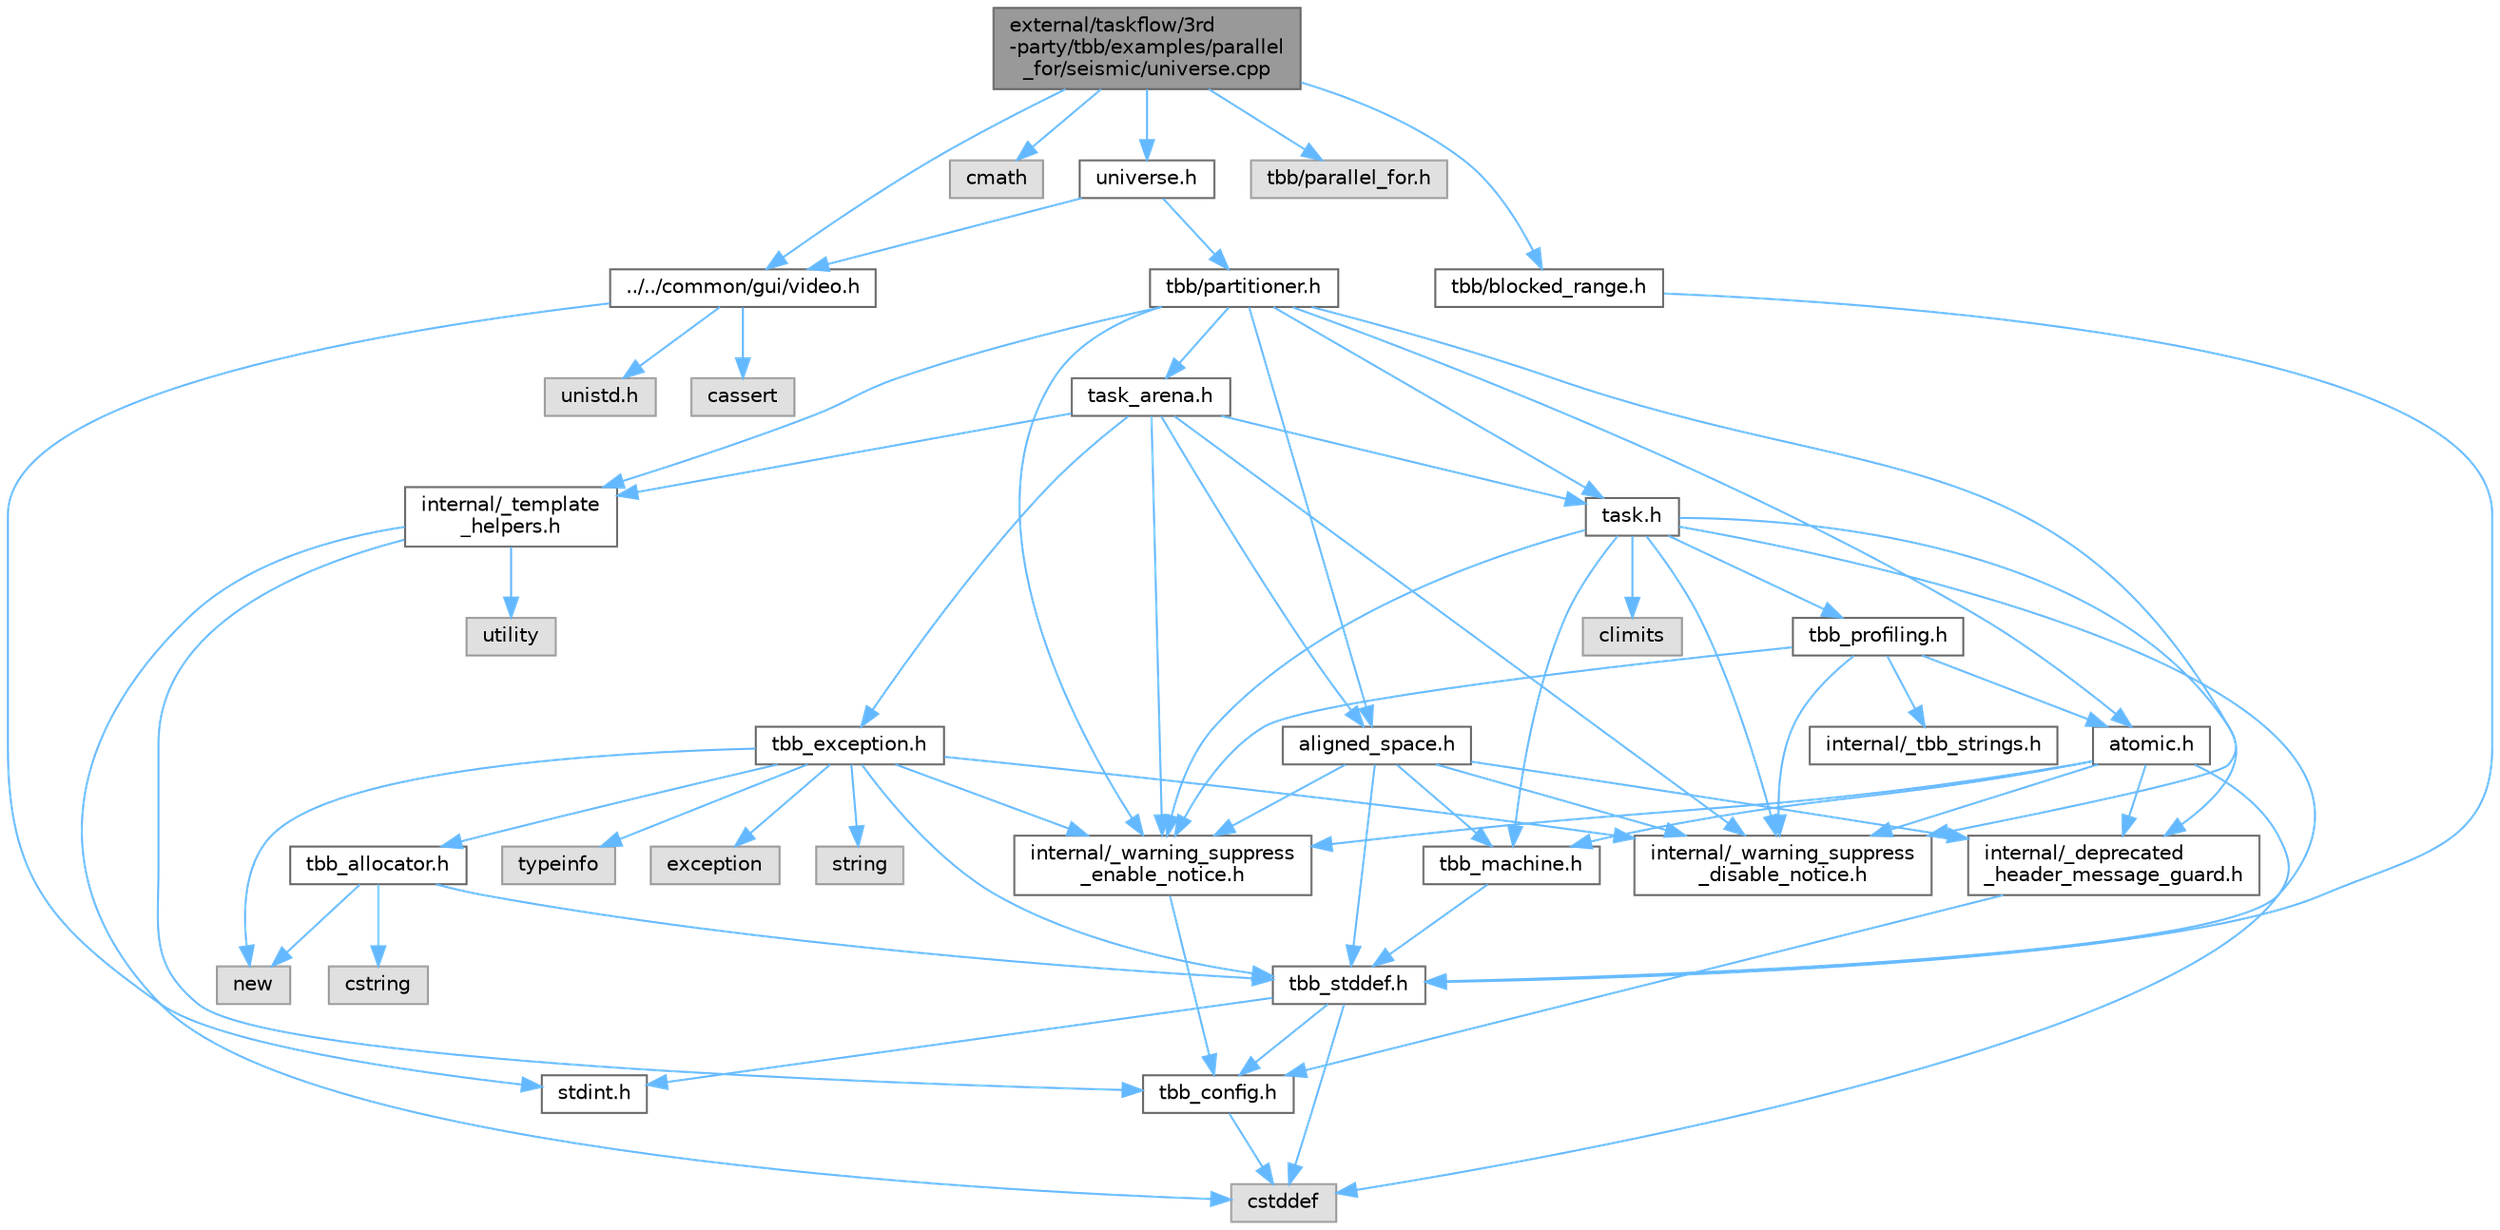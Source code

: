 digraph "external/taskflow/3rd-party/tbb/examples/parallel_for/seismic/universe.cpp"
{
 // LATEX_PDF_SIZE
  bgcolor="transparent";
  edge [fontname=Helvetica,fontsize=10,labelfontname=Helvetica,labelfontsize=10];
  node [fontname=Helvetica,fontsize=10,shape=box,height=0.2,width=0.4];
  Node1 [id="Node000001",label="external/taskflow/3rd\l-party/tbb/examples/parallel\l_for/seismic/universe.cpp",height=0.2,width=0.4,color="gray40", fillcolor="grey60", style="filled", fontcolor="black",tooltip=" "];
  Node1 -> Node2 [id="edge67_Node000001_Node000002",color="steelblue1",style="solid",tooltip=" "];
  Node2 [id="Node000002",label="../../common/gui/video.h",height=0.2,width=0.4,color="grey40", fillcolor="white", style="filled",URL="$3rd-party_2tbb_2examples_2common_2gui_2video_8h.html",tooltip=" "];
  Node2 -> Node3 [id="edge68_Node000002_Node000003",color="steelblue1",style="solid",tooltip=" "];
  Node3 [id="Node000003",label="cassert",height=0.2,width=0.4,color="grey60", fillcolor="#E0E0E0", style="filled",tooltip=" "];
  Node2 -> Node4 [id="edge69_Node000002_Node000004",color="steelblue1",style="solid",tooltip=" "];
  Node4 [id="Node000004",label="stdint.h",height=0.2,width=0.4,color="grey40", fillcolor="white", style="filled",URL="$stdint_8h.html",tooltip=" "];
  Node2 -> Node5 [id="edge70_Node000002_Node000005",color="steelblue1",style="solid",tooltip=" "];
  Node5 [id="Node000005",label="unistd.h",height=0.2,width=0.4,color="grey60", fillcolor="#E0E0E0", style="filled",tooltip=" "];
  Node1 -> Node6 [id="edge71_Node000001_Node000006",color="steelblue1",style="solid",tooltip=" "];
  Node6 [id="Node000006",label="cmath",height=0.2,width=0.4,color="grey60", fillcolor="#E0E0E0", style="filled",tooltip=" "];
  Node1 -> Node7 [id="edge72_Node000001_Node000007",color="steelblue1",style="solid",tooltip=" "];
  Node7 [id="Node000007",label="tbb/blocked_range.h",height=0.2,width=0.4,color="grey40", fillcolor="white", style="filled",URL="$blocked__range_8h.html",tooltip=" "];
  Node7 -> Node8 [id="edge73_Node000007_Node000008",color="steelblue1",style="solid",tooltip=" "];
  Node8 [id="Node000008",label="tbb_stddef.h",height=0.2,width=0.4,color="grey40", fillcolor="white", style="filled",URL="$tbb__stddef_8h.html",tooltip=" "];
  Node8 -> Node9 [id="edge74_Node000008_Node000009",color="steelblue1",style="solid",tooltip=" "];
  Node9 [id="Node000009",label="tbb_config.h",height=0.2,width=0.4,color="grey40", fillcolor="white", style="filled",URL="$tbb__config_8h.html",tooltip=" "];
  Node9 -> Node10 [id="edge75_Node000009_Node000010",color="steelblue1",style="solid",tooltip=" "];
  Node10 [id="Node000010",label="cstddef",height=0.2,width=0.4,color="grey60", fillcolor="#E0E0E0", style="filled",tooltip=" "];
  Node8 -> Node10 [id="edge76_Node000008_Node000010",color="steelblue1",style="solid",tooltip=" "];
  Node8 -> Node4 [id="edge77_Node000008_Node000004",color="steelblue1",style="solid",tooltip=" "];
  Node1 -> Node11 [id="edge78_Node000001_Node000011",color="steelblue1",style="solid",tooltip=" "];
  Node11 [id="Node000011",label="tbb/parallel_for.h",height=0.2,width=0.4,color="grey60", fillcolor="#E0E0E0", style="filled",tooltip=" "];
  Node1 -> Node12 [id="edge79_Node000001_Node000012",color="steelblue1",style="solid",tooltip=" "];
  Node12 [id="Node000012",label="universe.h",height=0.2,width=0.4,color="grey40", fillcolor="white", style="filled",URL="$3rd-party_2tbb_2examples_2parallel__for_2seismic_2universe_8h.html",tooltip=" "];
  Node12 -> Node2 [id="edge80_Node000012_Node000002",color="steelblue1",style="solid",tooltip=" "];
  Node12 -> Node13 [id="edge81_Node000012_Node000013",color="steelblue1",style="solid",tooltip=" "];
  Node13 [id="Node000013",label="tbb/partitioner.h",height=0.2,width=0.4,color="grey40", fillcolor="white", style="filled",URL="$partitioner_8h.html",tooltip=" "];
  Node13 -> Node14 [id="edge82_Node000013_Node000014",color="steelblue1",style="solid",tooltip=" "];
  Node14 [id="Node000014",label="internal/_warning_suppress\l_enable_notice.h",height=0.2,width=0.4,color="grey40", fillcolor="white", style="filled",URL="$__warning__suppress__enable__notice_8h.html",tooltip=" "];
  Node14 -> Node9 [id="edge83_Node000014_Node000009",color="steelblue1",style="solid",tooltip=" "];
  Node13 -> Node15 [id="edge84_Node000013_Node000015",color="steelblue1",style="solid",tooltip=" "];
  Node15 [id="Node000015",label="task.h",height=0.2,width=0.4,color="grey40", fillcolor="white", style="filled",URL="$task_8h.html",tooltip=" "];
  Node15 -> Node16 [id="edge85_Node000015_Node000016",color="steelblue1",style="solid",tooltip=" "];
  Node16 [id="Node000016",label="internal/_deprecated\l_header_message_guard.h",height=0.2,width=0.4,color="grey40", fillcolor="white", style="filled",URL="$__deprecated__header__message__guard_8h.html",tooltip=" "];
  Node16 -> Node9 [id="edge86_Node000016_Node000009",color="steelblue1",style="solid",tooltip=" "];
  Node15 -> Node14 [id="edge87_Node000015_Node000014",color="steelblue1",style="solid",tooltip=" "];
  Node15 -> Node8 [id="edge88_Node000015_Node000008",color="steelblue1",style="solid",tooltip=" "];
  Node15 -> Node17 [id="edge89_Node000015_Node000017",color="steelblue1",style="solid",tooltip=" "];
  Node17 [id="Node000017",label="tbb_machine.h",height=0.2,width=0.4,color="grey40", fillcolor="white", style="filled",URL="$tbb__machine_8h.html",tooltip=" "];
  Node17 -> Node8 [id="edge90_Node000017_Node000008",color="steelblue1",style="solid",tooltip=" "];
  Node15 -> Node18 [id="edge91_Node000015_Node000018",color="steelblue1",style="solid",tooltip=" "];
  Node18 [id="Node000018",label="tbb_profiling.h",height=0.2,width=0.4,color="grey40", fillcolor="white", style="filled",URL="$tbb__profiling_8h.html",tooltip=" "];
  Node18 -> Node14 [id="edge92_Node000018_Node000014",color="steelblue1",style="solid",tooltip=" "];
  Node18 -> Node19 [id="edge93_Node000018_Node000019",color="steelblue1",style="solid",tooltip=" "];
  Node19 [id="Node000019",label="internal/_tbb_strings.h",height=0.2,width=0.4,color="grey40", fillcolor="white", style="filled",URL="$__tbb__strings_8h.html",tooltip=" "];
  Node18 -> Node20 [id="edge94_Node000018_Node000020",color="steelblue1",style="solid",tooltip=" "];
  Node20 [id="Node000020",label="atomic.h",height=0.2,width=0.4,color="grey40", fillcolor="white", style="filled",URL="$external_2taskflow_23rd-party_2tbb_2include_2tbb_2atomic_8h.html",tooltip=" "];
  Node20 -> Node16 [id="edge95_Node000020_Node000016",color="steelblue1",style="solid",tooltip=" "];
  Node20 -> Node14 [id="edge96_Node000020_Node000014",color="steelblue1",style="solid",tooltip=" "];
  Node20 -> Node10 [id="edge97_Node000020_Node000010",color="steelblue1",style="solid",tooltip=" "];
  Node20 -> Node17 [id="edge98_Node000020_Node000017",color="steelblue1",style="solid",tooltip=" "];
  Node20 -> Node21 [id="edge99_Node000020_Node000021",color="steelblue1",style="solid",tooltip=" "];
  Node21 [id="Node000021",label="internal/_warning_suppress\l_disable_notice.h",height=0.2,width=0.4,color="grey40", fillcolor="white", style="filled",URL="$__warning__suppress__disable__notice_8h.html",tooltip=" "];
  Node18 -> Node21 [id="edge100_Node000018_Node000021",color="steelblue1",style="solid",tooltip=" "];
  Node15 -> Node22 [id="edge101_Node000015_Node000022",color="steelblue1",style="solid",tooltip=" "];
  Node22 [id="Node000022",label="climits",height=0.2,width=0.4,color="grey60", fillcolor="#E0E0E0", style="filled",tooltip=" "];
  Node15 -> Node21 [id="edge102_Node000015_Node000021",color="steelblue1",style="solid",tooltip=" "];
  Node13 -> Node23 [id="edge103_Node000013_Node000023",color="steelblue1",style="solid",tooltip=" "];
  Node23 [id="Node000023",label="task_arena.h",height=0.2,width=0.4,color="grey40", fillcolor="white", style="filled",URL="$task__arena_8h.html",tooltip=" "];
  Node23 -> Node14 [id="edge104_Node000023_Node000014",color="steelblue1",style="solid",tooltip=" "];
  Node23 -> Node15 [id="edge105_Node000023_Node000015",color="steelblue1",style="solid",tooltip=" "];
  Node23 -> Node24 [id="edge106_Node000023_Node000024",color="steelblue1",style="solid",tooltip=" "];
  Node24 [id="Node000024",label="tbb_exception.h",height=0.2,width=0.4,color="grey40", fillcolor="white", style="filled",URL="$tbb__exception_8h.html",tooltip=" "];
  Node24 -> Node14 [id="edge107_Node000024_Node000014",color="steelblue1",style="solid",tooltip=" "];
  Node24 -> Node8 [id="edge108_Node000024_Node000008",color="steelblue1",style="solid",tooltip=" "];
  Node24 -> Node25 [id="edge109_Node000024_Node000025",color="steelblue1",style="solid",tooltip=" "];
  Node25 [id="Node000025",label="exception",height=0.2,width=0.4,color="grey60", fillcolor="#E0E0E0", style="filled",tooltip=" "];
  Node24 -> Node26 [id="edge110_Node000024_Node000026",color="steelblue1",style="solid",tooltip=" "];
  Node26 [id="Node000026",label="new",height=0.2,width=0.4,color="grey60", fillcolor="#E0E0E0", style="filled",tooltip=" "];
  Node24 -> Node27 [id="edge111_Node000024_Node000027",color="steelblue1",style="solid",tooltip=" "];
  Node27 [id="Node000027",label="string",height=0.2,width=0.4,color="grey60", fillcolor="#E0E0E0", style="filled",tooltip=" "];
  Node24 -> Node28 [id="edge112_Node000024_Node000028",color="steelblue1",style="solid",tooltip=" "];
  Node28 [id="Node000028",label="tbb_allocator.h",height=0.2,width=0.4,color="grey40", fillcolor="white", style="filled",URL="$tbb__allocator_8h.html",tooltip=" "];
  Node28 -> Node8 [id="edge113_Node000028_Node000008",color="steelblue1",style="solid",tooltip=" "];
  Node28 -> Node26 [id="edge114_Node000028_Node000026",color="steelblue1",style="solid",tooltip=" "];
  Node28 -> Node29 [id="edge115_Node000028_Node000029",color="steelblue1",style="solid",tooltip=" "];
  Node29 [id="Node000029",label="cstring",height=0.2,width=0.4,color="grey60", fillcolor="#E0E0E0", style="filled",tooltip=" "];
  Node24 -> Node30 [id="edge116_Node000024_Node000030",color="steelblue1",style="solid",tooltip=" "];
  Node30 [id="Node000030",label="typeinfo",height=0.2,width=0.4,color="grey60", fillcolor="#E0E0E0", style="filled",tooltip=" "];
  Node24 -> Node21 [id="edge117_Node000024_Node000021",color="steelblue1",style="solid",tooltip=" "];
  Node23 -> Node31 [id="edge118_Node000023_Node000031",color="steelblue1",style="solid",tooltip=" "];
  Node31 [id="Node000031",label="internal/_template\l_helpers.h",height=0.2,width=0.4,color="grey40", fillcolor="white", style="filled",URL="$__template__helpers_8h.html",tooltip=" "];
  Node31 -> Node32 [id="edge119_Node000031_Node000032",color="steelblue1",style="solid",tooltip=" "];
  Node32 [id="Node000032",label="utility",height=0.2,width=0.4,color="grey60", fillcolor="#E0E0E0", style="filled",tooltip=" "];
  Node31 -> Node10 [id="edge120_Node000031_Node000010",color="steelblue1",style="solid",tooltip=" "];
  Node31 -> Node9 [id="edge121_Node000031_Node000009",color="steelblue1",style="solid",tooltip=" "];
  Node23 -> Node33 [id="edge122_Node000023_Node000033",color="steelblue1",style="solid",tooltip=" "];
  Node33 [id="Node000033",label="aligned_space.h",height=0.2,width=0.4,color="grey40", fillcolor="white", style="filled",URL="$aligned__space_8h.html",tooltip=" "];
  Node33 -> Node16 [id="edge123_Node000033_Node000016",color="steelblue1",style="solid",tooltip=" "];
  Node33 -> Node14 [id="edge124_Node000033_Node000014",color="steelblue1",style="solid",tooltip=" "];
  Node33 -> Node8 [id="edge125_Node000033_Node000008",color="steelblue1",style="solid",tooltip=" "];
  Node33 -> Node17 [id="edge126_Node000033_Node000017",color="steelblue1",style="solid",tooltip=" "];
  Node33 -> Node21 [id="edge127_Node000033_Node000021",color="steelblue1",style="solid",tooltip=" "];
  Node23 -> Node21 [id="edge128_Node000023_Node000021",color="steelblue1",style="solid",tooltip=" "];
  Node13 -> Node33 [id="edge129_Node000013_Node000033",color="steelblue1",style="solid",tooltip=" "];
  Node13 -> Node20 [id="edge130_Node000013_Node000020",color="steelblue1",style="solid",tooltip=" "];
  Node13 -> Node31 [id="edge131_Node000013_Node000031",color="steelblue1",style="solid",tooltip=" "];
  Node13 -> Node21 [id="edge132_Node000013_Node000021",color="steelblue1",style="solid",tooltip=" "];
}

